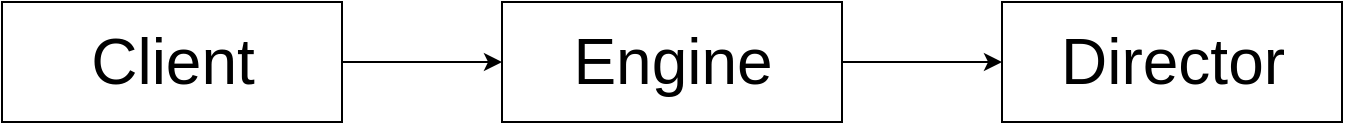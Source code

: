 <mxfile version="14.6.13" type="device"><diagram id="NGeyM_KxfF-s6x-JSchb" name="第 1 页"><mxGraphModel dx="1106" dy="852" grid="1" gridSize="10" guides="1" tooltips="1" connect="1" arrows="1" fold="1" page="1" pageScale="1" pageWidth="827" pageHeight="1169" math="0" shadow="0"><root><mxCell id="0"/><mxCell id="1" parent="0"/><mxCell id="CH7KxFMLgd_oSXk0oCV5-1" value="" style="edgeStyle=orthogonalEdgeStyle;rounded=0;orthogonalLoop=1;jettySize=auto;html=1;" edge="1" parent="1" source="CH7KxFMLgd_oSXk0oCV5-2" target="CH7KxFMLgd_oSXk0oCV5-4"><mxGeometry relative="1" as="geometry"/></mxCell><mxCell id="CH7KxFMLgd_oSXk0oCV5-2" value="Client" style="html=1;fontSize=32;" vertex="1" parent="1"><mxGeometry x="160" y="300.0" width="170" height="60" as="geometry"/></mxCell><mxCell id="CH7KxFMLgd_oSXk0oCV5-3" value="" style="edgeStyle=orthogonalEdgeStyle;rounded=0;orthogonalLoop=1;jettySize=auto;html=1;" edge="1" parent="1" source="CH7KxFMLgd_oSXk0oCV5-4" target="CH7KxFMLgd_oSXk0oCV5-5"><mxGeometry relative="1" as="geometry"/></mxCell><mxCell id="CH7KxFMLgd_oSXk0oCV5-4" value="Engine" style="html=1;fontSize=32;" vertex="1" parent="1"><mxGeometry x="410" y="300.0" width="170" height="60" as="geometry"/></mxCell><mxCell id="CH7KxFMLgd_oSXk0oCV5-5" value="Director" style="html=1;fontSize=32;" vertex="1" parent="1"><mxGeometry x="660" y="300.0" width="170" height="60" as="geometry"/></mxCell></root></mxGraphModel></diagram></mxfile>